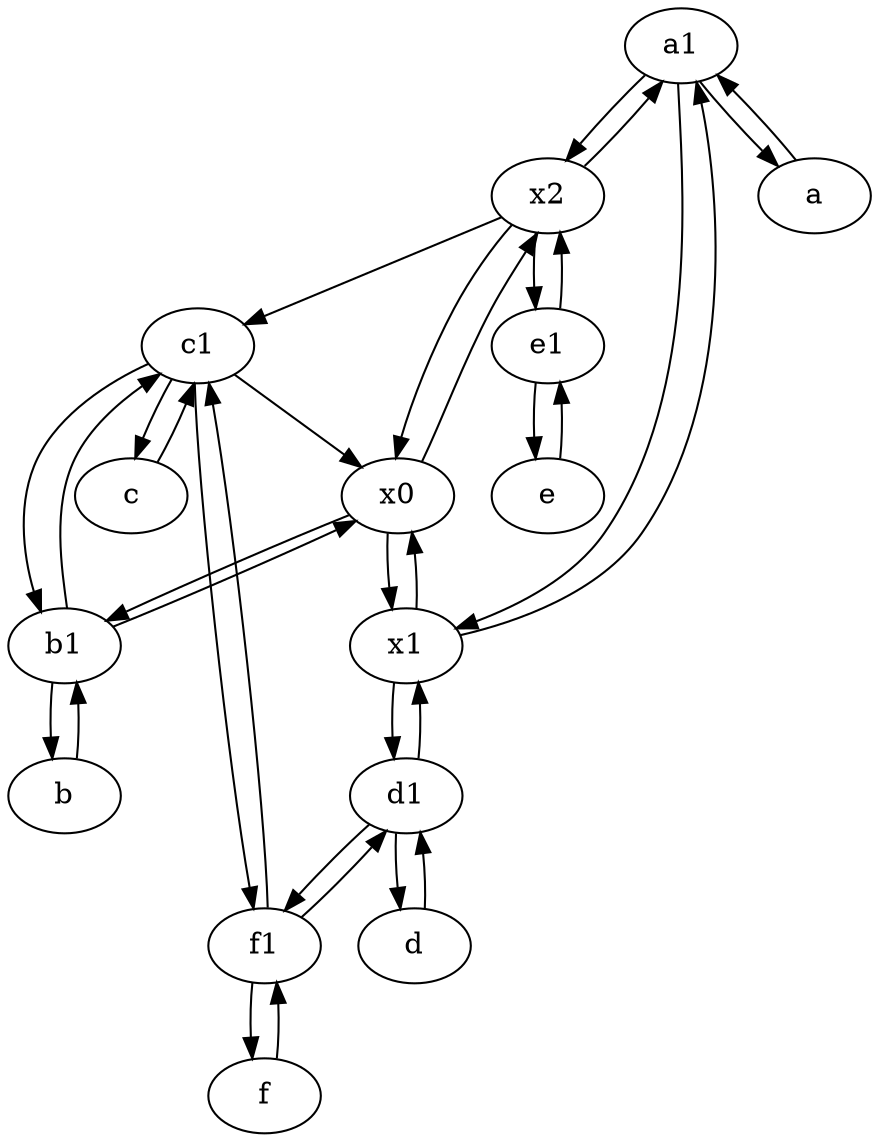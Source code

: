digraph  {
	a1 [pos="40,15!"];
	x2;
	e [pos="30,50!"];
	e1 [pos="25,45!"];
	b [pos="50,20!"];
	x0;
	c1 [pos="30,15!"];
	a [pos="40,10!"];
	b1 [pos="45,20!"];
	x1;
	d1 [pos="25,30!"];
	f1;
	c [pos="20,10!"];
	d [pos="20,30!"];
	f [pos="15,45!"];
	x0 -> b1;
	e -> e1;
	b1 -> x0;
	c1 -> x0;
	x2 -> e1;
	f -> f1;
	f1 -> d1;
	a1 -> x2;
	e1 -> x2;
	d1 -> f1;
	a1 -> a;
	x2 -> c1;
	x0 -> x2;
	x1 -> d1;
	b -> b1;
	x0 -> x1;
	c1 -> f1;
	x1 -> x0;
	x1 -> a1;
	d1 -> x1;
	a1 -> x1;
	f1 -> f;
	e1 -> e;
	b1 -> c1;
	x2 -> x0;
	c1 -> b1;
	x2 -> a1;
	c -> c1;
	d -> d1;
	a -> a1;
	d1 -> d;
	f1 -> c1;
	c1 -> c;
	b1 -> b;

	}
